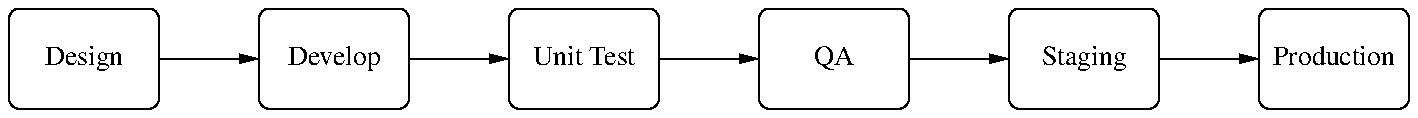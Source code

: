 .PS
box rad 0.05 "Design"
arrow
box rad 0.05 "Develop"
arrow
box rad 0.05 "Unit Test"
arrow
box rad 0.05 "QA"
arrow
box rad 0.05 "Staging"
arrow
box rad 0.05 "Production"
.PE